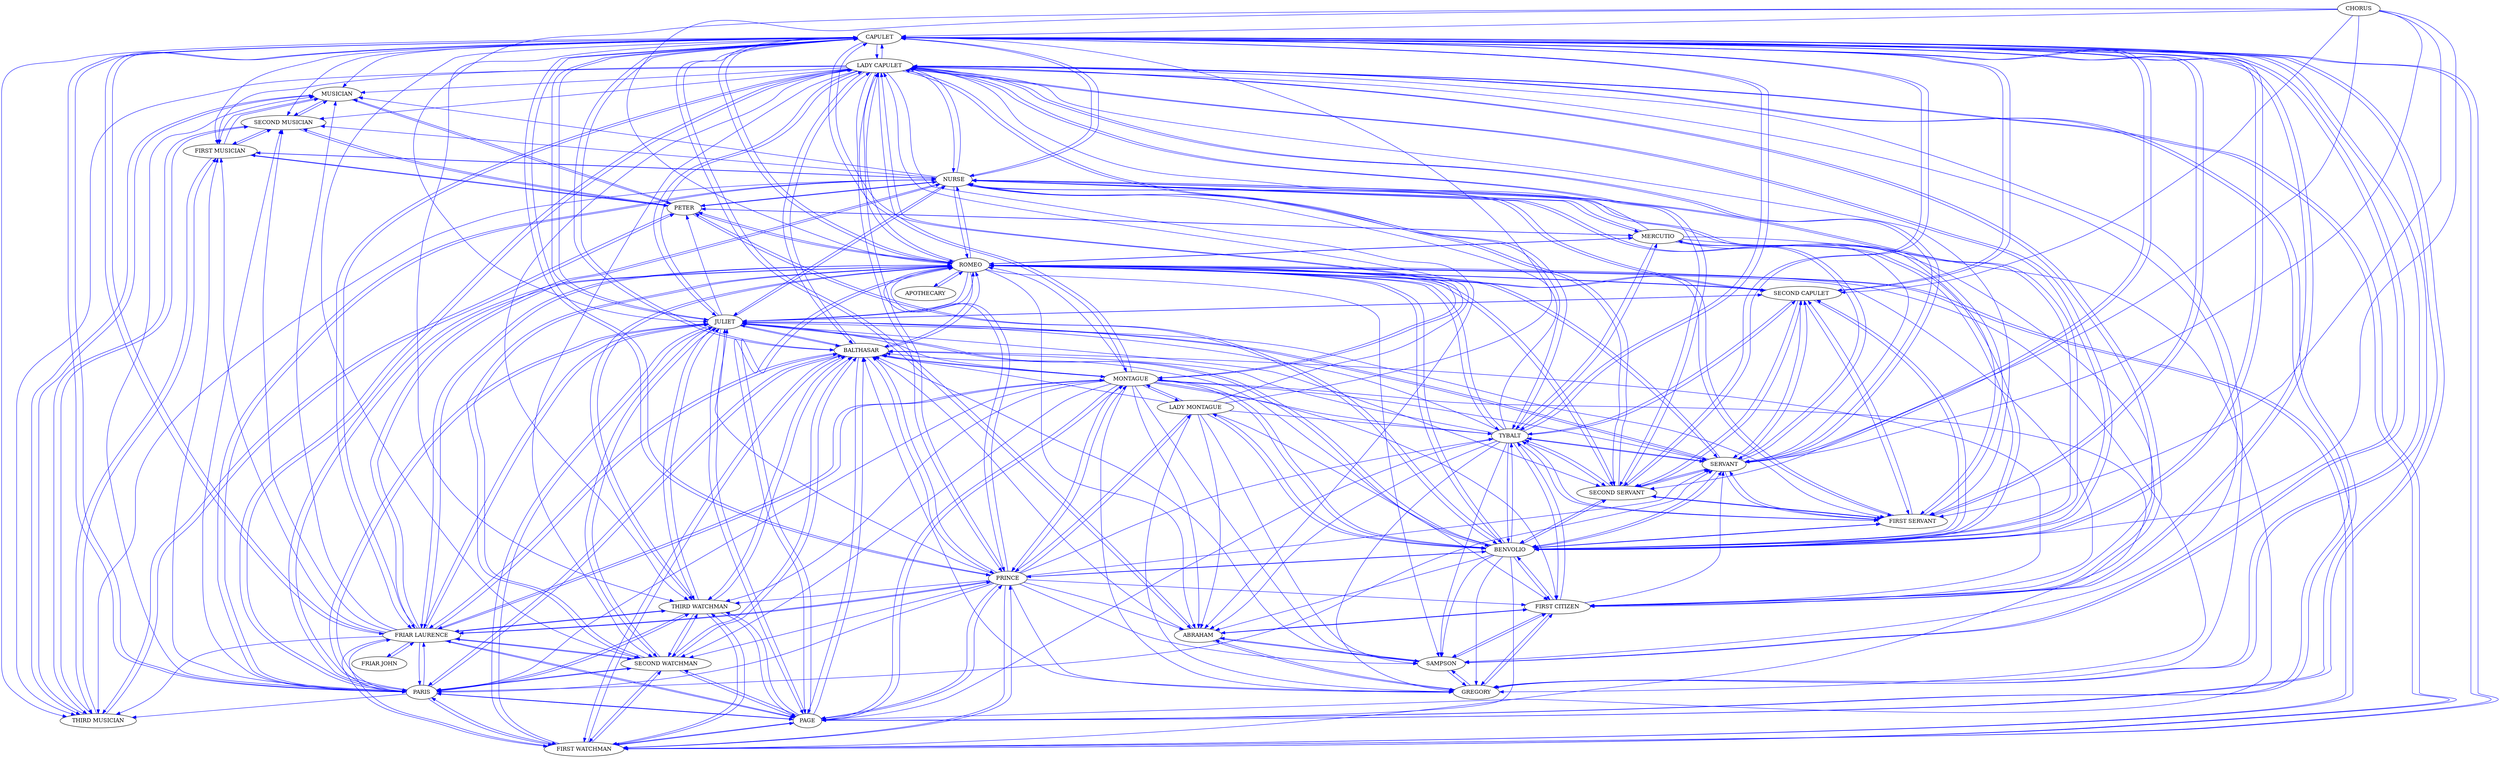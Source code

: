 strict digraph  {
	CAPULET -> "LADY CAPULET"	 [color=blue,
		weight=168];
	CAPULET -> GREGORY	 [color=blue,
		weight=3];
	CAPULET -> "FRIAR LAURENCE"	 [color=blue,
		weight=30];
	CAPULET -> "SECOND WATCHMAN"	 [color=blue,
		weight=10];
	CAPULET -> "FIRST WATCHMAN"	 [color=blue,
		weight=10];
	CAPULET -> SAMPSON	 [color=blue,
		weight=3];
	CAPULET -> NURSE	 [color=blue,
		weight=171];
	CAPULET -> PAGE	 [color=blue,
		weight=10];
	CAPULET -> ABRAHAM	 [color=blue,
		weight=3];
	CAPULET -> "SECOND MUSICIAN"	 [color=blue,
		weight=28];
	CAPULET -> PRINCE	 [color=blue,
		weight=10];
	CAPULET -> PARIS	 [color=blue,
		weight=95];
	CAPULET -> "THIRD WATCHMAN"	 [color=blue,
		weight=10];
	CAPULET -> BENVOLIO	 [color=blue,
		weight=59];
	CAPULET -> "FIRST CITIZEN"	 [color=blue,
		weight=3];
	CAPULET -> "FIRST MUSICIAN"	 [color=blue,
		weight=28];
	CAPULET -> "FIRST SERVANT"	 [color=blue,
		weight=67];
	CAPULET -> "SECOND SERVANT"	 [color=blue,
		weight=72];
	CAPULET -> TYBALT	 [color=blue,
		weight=52];
	CAPULET -> SERVANT	 [color=blue,
		weight=90];
	CAPULET -> BALTHASAR	 [color=blue,
		weight=13];
	CAPULET -> MONTAGUE	 [color=blue,
		weight=5];
	CAPULET -> JULIET	 [color=blue,
		weight=139];
	CAPULET -> "SECOND CAPULET"	 [color=blue,
		weight=56];
	CAPULET -> ROMEO	 [color=blue,
		weight=66];
	CAPULET -> "THIRD MUSICIAN"	 [color=blue,
		weight=28];
	CAPULET -> MUSICIAN	 [color=blue,
		weight=20];
	"LADY CAPULET" -> CAPULET	 [color=blue,
		weight=36];
	"LADY CAPULET" -> GREGORY	 [color=blue,
		weight=1];
	"LADY CAPULET" -> "FRIAR LAURENCE"	 [color=blue,
		weight=11];
	"LADY CAPULET" -> "SECOND WATCHMAN"	 [color=blue,
		weight=5];
	"LADY CAPULET" -> "FIRST WATCHMAN"	 [color=blue,
		weight=5];
	"LADY CAPULET" -> SAMPSON	 [color=blue,
		weight=1];
	"LADY CAPULET" -> NURSE	 [color=blue,
		weight=94];
	"LADY CAPULET" -> PAGE	 [color=blue,
		weight=5];
	"LADY CAPULET" -> ABRAHAM	 [color=blue,
		weight=1];
	"LADY CAPULET" -> "SECOND MUSICIAN"	 [color=blue,
		weight=13];
	"LADY CAPULET" -> PRINCE	 [color=blue,
		weight=16];
	"LADY CAPULET" -> PARIS	 [color=blue,
		weight=13];
	"LADY CAPULET" -> "THIRD WATCHMAN"	 [color=blue,
		weight=5];
	"LADY CAPULET" -> BENVOLIO	 [color=blue,
		weight=12];
	"LADY CAPULET" -> "FIRST CITIZEN"	 [color=blue,
		weight=12];
	"LADY CAPULET" -> "FIRST MUSICIAN"	 [color=blue,
		weight=13];
	"LADY CAPULET" -> "FIRST SERVANT"	 [color=blue,
		weight=3];
	"LADY CAPULET" -> "SECOND SERVANT"	 [color=blue,
		weight=3];
	"LADY CAPULET" -> TYBALT	 [color=blue,
		weight=12];
	"LADY CAPULET" -> SERVANT	 [color=blue,
		weight=12];
	"LADY CAPULET" -> BALTHASAR	 [color=blue,
		weight=6];
	"LADY CAPULET" -> MONTAGUE	 [color=blue,
		weight=11];
	"LADY CAPULET" -> JULIET	 [color=blue,
		weight=82];
	"LADY CAPULET" -> ROMEO	 [color=blue,
		weight=5];
	"LADY CAPULET" -> "THIRD MUSICIAN"	 [color=blue,
		weight=13];
	"LADY CAPULET" -> MUSICIAN	 [color=blue,
		weight=6];
	CHORUS -> CAPULET	 [color=blue,
		weight=14];
	CHORUS -> BENVOLIO	 [color=blue,
		weight=14];
	CHORUS -> "FIRST SERVANT"	 [color=blue,
		weight=14];
	CHORUS -> "SECOND SERVANT"	 [color=blue,
		weight=14];
	CHORUS -> SERVANT	 [color=blue,
		weight=14];
	CHORUS -> JULIET	 [color=blue,
		weight=14];
	CHORUS -> "SECOND CAPULET"	 [color=blue,
		weight=14];
	CHORUS -> ROMEO	 [color=blue,
		weight=14];
	GREGORY -> CAPULET	 [color=blue,
		weight=20];
	GREGORY -> SAMPSON	 [color=blue,
		weight=20];
	GREGORY -> ABRAHAM	 [color=blue,
		weight=3];
	GREGORY -> "FIRST CITIZEN"	 [color=blue,
		weight=20];
	GREGORY -> BALTHASAR	 [color=blue,
		weight=3];
	MERCUTIO -> "LADY CAPULET"	 [color=blue,
		weight=66];
	MERCUTIO -> PETER	 [color=blue,
		weight=21];
	MERCUTIO -> NURSE	 [color=blue,
		weight=21];
	MERCUTIO -> PAGE	 [color=blue,
		weight=53];
	MERCUTIO -> BENVOLIO	 [color=blue,
		weight=261];
	MERCUTIO -> "FIRST CITIZEN"	 [color=blue,
		weight=66];
	MERCUTIO -> TYBALT	 [color=blue,
		weight=40];
	MERCUTIO -> SERVANT	 [color=blue,
		weight=66];
	MERCUTIO -> ROMEO	 [color=blue,
		weight=197];
	PETER -> MERCUTIO	 [color=blue,
		weight=1];
	PETER -> NURSE	 [color=blue,
		weight=6];
	PETER -> "SECOND MUSICIAN"	 [color=blue,
		weight=27];
	PETER -> BENVOLIO	 [color=blue,
		weight=1];
	PETER -> "FIRST MUSICIAN"	 [color=blue,
		weight=27];
	PETER -> ROMEO	 [color=blue,
		weight=5];
	PETER -> "THIRD MUSICIAN"	 [color=blue,
		weight=27];
	PETER -> MUSICIAN	 [color=blue,
		weight=27];
	"FRIAR LAURENCE" -> CAPULET	 [color=blue,
		weight=71];
	"FRIAR LAURENCE" -> "LADY CAPULET"	 [color=blue,
		weight=71];
	"FRIAR LAURENCE" -> "SECOND WATCHMAN"	 [color=blue,
		weight=76];
	"FRIAR LAURENCE" -> "FIRST WATCHMAN"	 [color=blue,
		weight=76];
	"FRIAR LAURENCE" -> NURSE	 [color=blue,
		weight=105];
	"FRIAR LAURENCE" -> PAGE	 [color=blue,
		weight=76];
	"FRIAR LAURENCE" -> "SECOND MUSICIAN"	 [color=blue,
		weight=25];
	"FRIAR LAURENCE" -> PRINCE	 [color=blue,
		weight=46];
	"FRIAR LAURENCE" -> PARIS	 [color=blue,
		weight=109];
	"FRIAR LAURENCE" -> "THIRD WATCHMAN"	 [color=blue,
		weight=76];
	"FRIAR LAURENCE" -> "FRIAR JOHN"	 [color=blue,
		weight=10];
	"FRIAR LAURENCE" -> "FIRST MUSICIAN"	 [color=blue,
		weight=25];
	"FRIAR LAURENCE" -> BALTHASAR	 [color=blue,
		weight=76];
	"FRIAR LAURENCE" -> MONTAGUE	 [color=blue,
		weight=46];
	"FRIAR LAURENCE" -> JULIET	 [color=blue,
		weight=136];
	"FRIAR LAURENCE" -> ROMEO	 [color=blue,
		weight=220];
	"FRIAR LAURENCE" -> "THIRD MUSICIAN"	 [color=blue,
		weight=25];
	"FRIAR LAURENCE" -> MUSICIAN	 [color=blue,
		weight=25];
	"SECOND WATCHMAN" -> "FRIAR LAURENCE"	 [color=blue,
		weight=1];
	"SECOND WATCHMAN" -> "FIRST WATCHMAN"	 [color=blue,
		weight=1];
	"SECOND WATCHMAN" -> PAGE	 [color=blue,
		weight=1];
	"SECOND WATCHMAN" -> PARIS	 [color=blue,
		weight=1];
	"SECOND WATCHMAN" -> "THIRD WATCHMAN"	 [color=blue,
		weight=1];
	"SECOND WATCHMAN" -> BALTHASAR	 [color=blue,
		weight=1];
	"SECOND WATCHMAN" -> JULIET	 [color=blue,
		weight=1];
	"SECOND WATCHMAN" -> ROMEO	 [color=blue,
		weight=1];
	"FIRST WATCHMAN" -> CAPULET	 [color=blue,
		weight=6];
	"FIRST WATCHMAN" -> "LADY CAPULET"	 [color=blue,
		weight=6];
	"FIRST WATCHMAN" -> "FRIAR LAURENCE"	 [color=blue,
		weight=19];
	"FIRST WATCHMAN" -> "SECOND WATCHMAN"	 [color=blue,
		weight=19];
	"FIRST WATCHMAN" -> PAGE	 [color=blue,
		weight=19];
	"FIRST WATCHMAN" -> PRINCE	 [color=blue,
		weight=6];
	"FIRST WATCHMAN" -> PARIS	 [color=blue,
		weight=19];
	"FIRST WATCHMAN" -> "THIRD WATCHMAN"	 [color=blue,
		weight=19];
	"FIRST WATCHMAN" -> BALTHASAR	 [color=blue,
		weight=19];
	"FIRST WATCHMAN" -> JULIET	 [color=blue,
		weight=19];
	"FIRST WATCHMAN" -> ROMEO	 [color=blue,
		weight=19];
	SAMPSON -> CAPULET	 [color=blue,
		weight=31];
	SAMPSON -> GREGORY	 [color=blue,
		weight=31];
	SAMPSON -> ABRAHAM	 [color=blue,
		weight=9];
	SAMPSON -> "FIRST CITIZEN"	 [color=blue,
		weight=31];
	SAMPSON -> BALTHASAR	 [color=blue,
		weight=9];
	NURSE -> CAPULET	 [color=blue,
		weight=32];
	NURSE -> "LADY CAPULET"	 [color=blue,
		weight=84];
	NURSE -> MERCUTIO	 [color=blue,
		weight=11];
	NURSE -> PETER	 [color=blue,
		weight=56];
	NURSE -> "FRIAR LAURENCE"	 [color=blue,
		weight=28];
	NURSE -> "SECOND MUSICIAN"	 [color=blue,
		weight=28];
	NURSE -> PARIS	 [color=blue,
		weight=6];
	NURSE -> BENVOLIO	 [color=blue,
		weight=26];
	NURSE -> "FIRST MUSICIAN"	 [color=blue,
		weight=28];
	NURSE -> "FIRST SERVANT"	 [color=blue,
		weight=19];
	NURSE -> "SECOND SERVANT"	 [color=blue,
		weight=19];
	NURSE -> SERVANT	 [color=blue,
		weight=15];
	NURSE -> JULIET	 [color=blue,
		weight=167];
	NURSE -> "SECOND CAPULET"	 [color=blue,
		weight=15];
	NURSE -> ROMEO	 [color=blue,
		weight=95];
	NURSE -> "THIRD MUSICIAN"	 [color=blue,
		weight=28];
	NURSE -> MUSICIAN	 [color=blue,
		weight=8];
	PAGE -> CAPULET	 [color=blue,
		weight=5];
	PAGE -> "LADY CAPULET"	 [color=blue,
		weight=5];
	PAGE -> "FRIAR LAURENCE"	 [color=blue,
		weight=6];
	PAGE -> "SECOND WATCHMAN"	 [color=blue,
		weight=9];
	PAGE -> "FIRST WATCHMAN"	 [color=blue,
		weight=9];
	PAGE -> PRINCE	 [color=blue,
		weight=5];
	PAGE -> PARIS	 [color=blue,
		weight=9];
	PAGE -> "THIRD WATCHMAN"	 [color=blue,
		weight=9];
	PAGE -> BALTHASAR	 [color=blue,
		weight=7];
	PAGE -> MONTAGUE	 [color=blue,
		weight=5];
	PAGE -> JULIET	 [color=blue,
		weight=9];
	PAGE -> ROMEO	 [color=blue,
		weight=7];
	ABRAHAM -> CAPULET	 [color=blue,
		weight=5];
	ABRAHAM -> GREGORY	 [color=blue,
		weight=5];
	ABRAHAM -> SAMPSON	 [color=blue,
		weight=5];
	ABRAHAM -> "FIRST CITIZEN"	 [color=blue,
		weight=5];
	ABRAHAM -> BALTHASAR	 [color=blue,
		weight=5];
	"SECOND MUSICIAN" -> PETER	 [color=blue,
		weight=2];
	"SECOND MUSICIAN" -> "FIRST MUSICIAN"	 [color=blue,
		weight=4];
	"SECOND MUSICIAN" -> "THIRD MUSICIAN"	 [color=blue,
		weight=4];
	"SECOND MUSICIAN" -> MUSICIAN	 [color=blue,
		weight=4];
	PRINCE -> CAPULET	 [color=blue,
		weight=74];
	PRINCE -> "LADY CAPULET"	 [color=blue,
		weight=74];
	PRINCE -> GREGORY	 [color=blue,
		weight=23];
	PRINCE -> "FRIAR LAURENCE"	 [color=blue,
		weight=37];
	PRINCE -> "SECOND WATCHMAN"	 [color=blue,
		weight=37];
	PRINCE -> "FIRST WATCHMAN"	 [color=blue,
		weight=37];
	PRINCE -> SAMPSON	 [color=blue,
		weight=23];
	PRINCE -> PAGE	 [color=blue,
		weight=37];
	PRINCE -> ABRAHAM	 [color=blue,
		weight=23];
	PRINCE -> PARIS	 [color=blue,
		weight=37];
	PRINCE -> "THIRD WATCHMAN"	 [color=blue,
		weight=37];
	PRINCE -> BENVOLIO	 [color=blue,
		weight=39];
	PRINCE -> "FIRST CITIZEN"	 [color=blue,
		weight=39];
	PRINCE -> TYBALT	 [color=blue,
		weight=39];
	PRINCE -> SERVANT	 [color=blue,
		weight=16];
	PRINCE -> BALTHASAR	 [color=blue,
		weight=60];
	PRINCE -> MONTAGUE	 [color=blue,
		weight=72];
	PRINCE -> JULIET	 [color=blue,
		weight=37];
	PRINCE -> ROMEO	 [color=blue,
		weight=37];
	PRINCE -> "LADY MONTAGUE"	 [color=blue,
		weight=23];
	PARIS -> CAPULET	 [color=blue,
		weight=14];
	PARIS -> "LADY CAPULET"	 [color=blue,
		weight=10];
	PARIS -> "FRIAR LAURENCE"	 [color=blue,
		weight=29];
	PARIS -> "SECOND WATCHMAN"	 [color=blue,
		weight=33];
	PARIS -> "FIRST WATCHMAN"	 [color=blue,
		weight=33];
	PARIS -> NURSE	 [color=blue,
		weight=6];
	PARIS -> PAGE	 [color=blue,
		weight=33];
	PARIS -> "SECOND MUSICIAN"	 [color=blue,
		weight=6];
	PARIS -> "THIRD WATCHMAN"	 [color=blue,
		weight=33];
	PARIS -> "FIRST MUSICIAN"	 [color=blue,
		weight=6];
	PARIS -> SERVANT	 [color=blue,
		weight=4];
	PARIS -> BALTHASAR	 [color=blue,
		weight=14];
	PARIS -> JULIET	 [color=blue,
		weight=44];
	PARIS -> ROMEO	 [color=blue,
		weight=14];
	PARIS -> "THIRD MUSICIAN"	 [color=blue,
		weight=6];
	PARIS -> MUSICIAN	 [color=blue,
		weight=6];
	"THIRD WATCHMAN" -> "FRIAR LAURENCE"	 [color=blue,
		weight=3];
	"THIRD WATCHMAN" -> "SECOND WATCHMAN"	 [color=blue,
		weight=3];
	"THIRD WATCHMAN" -> "FIRST WATCHMAN"	 [color=blue,
		weight=3];
	"THIRD WATCHMAN" -> PAGE	 [color=blue,
		weight=3];
	"THIRD WATCHMAN" -> PARIS	 [color=blue,
		weight=3];
	"THIRD WATCHMAN" -> BALTHASAR	 [color=blue,
		weight=3];
	"THIRD WATCHMAN" -> JULIET	 [color=blue,
		weight=3];
	"THIRD WATCHMAN" -> ROMEO	 [color=blue,
		weight=3];
	BENVOLIO -> CAPULET	 [color=blue,
		weight=81];
	BENVOLIO -> "LADY CAPULET"	 [color=blue,
		weight=100];
	BENVOLIO -> GREGORY	 [color=blue,
		weight=51];
	BENVOLIO -> MERCUTIO	 [color=blue,
		weight=49];
	BENVOLIO -> PETER	 [color=blue,
		weight=2];
	BENVOLIO -> SAMPSON	 [color=blue,
		weight=51];
	BENVOLIO -> NURSE	 [color=blue,
		weight=3];
	BENVOLIO -> PAGE	 [color=blue,
		weight=14];
	BENVOLIO -> ABRAHAM	 [color=blue,
		weight=51];
	BENVOLIO -> PRINCE	 [color=blue,
		weight=76];
	BENVOLIO -> "FIRST CITIZEN"	 [color=blue,
		weight=104];
	BENVOLIO -> "FIRST SERVANT"	 [color=blue,
		weight=1];
	BENVOLIO -> "SECOND SERVANT"	 [color=blue,
		weight=1];
	BENVOLIO -> TYBALT	 [color=blue,
		weight=93];
	BENVOLIO -> SERVANT	 [color=blue,
		weight=62];
	BENVOLIO -> BALTHASAR	 [color=blue,
		weight=51];
	BENVOLIO -> MONTAGUE	 [color=blue,
		weight=55];
	BENVOLIO -> JULIET	 [color=blue,
		weight=1];
	BENVOLIO -> "SECOND CAPULET"	 [color=blue,
		weight=1];
	BENVOLIO -> ROMEO	 [color=blue,
		weight=81];
	BENVOLIO -> "LADY MONTAGUE"	 [color=blue,
		weight=26];
	"FRIAR JOHN" -> "FRIAR LAURENCE"	 [color=blue,
		weight=12];
	"FIRST CITIZEN" -> CAPULET	 [color=blue,
		weight=2];
	"FIRST CITIZEN" -> "LADY CAPULET"	 [color=blue,
		weight=4];
	"FIRST CITIZEN" -> GREGORY	 [color=blue,
		weight=2];
	"FIRST CITIZEN" -> SAMPSON	 [color=blue,
		weight=2];
	"FIRST CITIZEN" -> ABRAHAM	 [color=blue,
		weight=2];
	"FIRST CITIZEN" -> BENVOLIO	 [color=blue,
		weight=6];
	"FIRST CITIZEN" -> TYBALT	 [color=blue,
		weight=6];
	"FIRST CITIZEN" -> SERVANT	 [color=blue,
		weight=4];
	"FIRST CITIZEN" -> BALTHASAR	 [color=blue,
		weight=2];
	"FIRST MUSICIAN" -> PETER	 [color=blue,
		weight=6];
	"FIRST MUSICIAN" -> NURSE	 [color=blue,
		weight=1];
	"FIRST MUSICIAN" -> "SECOND MUSICIAN"	 [color=blue,
		weight=9];
	"FIRST MUSICIAN" -> "THIRD MUSICIAN"	 [color=blue,
		weight=9];
	"FIRST MUSICIAN" -> MUSICIAN	 [color=blue,
		weight=9];
	"FIRST SERVANT" -> CAPULET	 [color=blue,
		weight=1];
	"FIRST SERVANT" -> NURSE	 [color=blue,
		weight=9];
	"FIRST SERVANT" -> BENVOLIO	 [color=blue,
		weight=9];
	"FIRST SERVANT" -> "SECOND SERVANT"	 [color=blue,
		weight=10];
	"FIRST SERVANT" -> TYBALT	 [color=blue,
		weight=9];
	"FIRST SERVANT" -> SERVANT	 [color=blue,
		weight=9];
	"FIRST SERVANT" -> "SECOND CAPULET"	 [color=blue,
		weight=9];
	"FIRST SERVANT" -> ROMEO	 [color=blue,
		weight=9];
	"SECOND SERVANT" -> CAPULET	 [color=blue,
		weight=7];
	"SECOND SERVANT" -> "LADY CAPULET"	 [color=blue,
		weight=5];
	"SECOND SERVANT" -> NURSE	 [color=blue,
		weight=10];
	"SECOND SERVANT" -> BENVOLIO	 [color=blue,
		weight=5];
	"SECOND SERVANT" -> "FIRST SERVANT"	 [color=blue,
		weight=5];
	"SECOND SERVANT" -> TYBALT	 [color=blue,
		weight=5];
	"SECOND SERVANT" -> SERVANT	 [color=blue,
		weight=5];
	"SECOND SERVANT" -> "SECOND CAPULET"	 [color=blue,
		weight=5];
	"SECOND SERVANT" -> ROMEO	 [color=blue,
		weight=5];
	TYBALT -> CAPULET	 [color=blue,
		weight=22];
	TYBALT -> "LADY CAPULET"	 [color=blue,
		weight=14];
	TYBALT -> GREGORY	 [color=blue,
		weight=5];
	TYBALT -> MERCUTIO	 [color=blue,
		weight=12];
	TYBALT -> SAMPSON	 [color=blue,
		weight=5];
	TYBALT -> NURSE	 [color=blue,
		weight=17];
	TYBALT -> PAGE	 [color=blue,
		weight=12];
	TYBALT -> ABRAHAM	 [color=blue,
		weight=5];
	TYBALT -> BENVOLIO	 [color=blue,
		weight=36];
	TYBALT -> "FIRST CITIZEN"	 [color=blue,
		weight=19];
	TYBALT -> "FIRST SERVANT"	 [color=blue,
		weight=17];
	TYBALT -> "SECOND SERVANT"	 [color=blue,
		weight=17];
	TYBALT -> SERVANT	 [color=blue,
		weight=31];
	TYBALT -> BALTHASAR	 [color=blue,
		weight=5];
	TYBALT -> JULIET	 [color=blue,
		weight=17];
	TYBALT -> "SECOND CAPULET"	 [color=blue,
		weight=17];
	TYBALT -> ROMEO	 [color=blue,
		weight=26];
	SERVANT -> CAPULET	 [color=blue,
		weight=1];
	SERVANT -> "LADY CAPULET"	 [color=blue,
		weight=4];
	SERVANT -> NURSE	 [color=blue,
		weight=5];
	SERVANT -> BENVOLIO	 [color=blue,
		weight=12];
	SERVANT -> "FIRST SERVANT"	 [color=blue,
		weight=1];
	SERVANT -> "SECOND SERVANT"	 [color=blue,
		weight=1];
	SERVANT -> TYBALT	 [color=blue,
		weight=1];
	SERVANT -> JULIET	 [color=blue,
		weight=5];
	SERVANT -> "SECOND CAPULET"	 [color=blue,
		weight=1];
	SERVANT -> ROMEO	 [color=blue,
		weight=12];
	BALTHASAR -> CAPULET	 [color=blue,
		weight=6];
	BALTHASAR -> "LADY CAPULET"	 [color=blue,
		weight=6];
	BALTHASAR -> "FRIAR LAURENCE"	 [color=blue,
		weight=18];
	BALTHASAR -> "SECOND WATCHMAN"	 [color=blue,
		weight=21];
	BALTHASAR -> "FIRST WATCHMAN"	 [color=blue,
		weight=21];
	BALTHASAR -> PAGE	 [color=blue,
		weight=21];
	BALTHASAR -> PRINCE	 [color=blue,
		weight=6];
	BALTHASAR -> PARIS	 [color=blue,
		weight=21];
	BALTHASAR -> "THIRD WATCHMAN"	 [color=blue,
		weight=21];
	BALTHASAR -> MONTAGUE	 [color=blue,
		weight=6];
	BALTHASAR -> JULIET	 [color=blue,
		weight=21];
	BALTHASAR -> ROMEO	 [color=blue,
		weight=32];
	MONTAGUE -> CAPULET	 [color=blue,
		weight=41];
	MONTAGUE -> "LADY CAPULET"	 [color=blue,
		weight=41];
	MONTAGUE -> GREGORY	 [color=blue,
		weight=28];
	MONTAGUE -> "FRIAR LAURENCE"	 [color=blue,
		weight=10];
	MONTAGUE -> "SECOND WATCHMAN"	 [color=blue,
		weight=10];
	MONTAGUE -> "FIRST WATCHMAN"	 [color=blue,
		weight=10];
	MONTAGUE -> SAMPSON	 [color=blue,
		weight=28];
	MONTAGUE -> PAGE	 [color=blue,
		weight=10];
	MONTAGUE -> ABRAHAM	 [color=blue,
		weight=28];
	MONTAGUE -> PRINCE	 [color=blue,
		weight=40];
	MONTAGUE -> PARIS	 [color=blue,
		weight=10];
	MONTAGUE -> "THIRD WATCHMAN"	 [color=blue,
		weight=10];
	MONTAGUE -> BENVOLIO	 [color=blue,
		weight=31];
	MONTAGUE -> "FIRST CITIZEN"	 [color=blue,
		weight=31];
	MONTAGUE -> TYBALT	 [color=blue,
		weight=31];
	MONTAGUE -> SERVANT	 [color=blue,
		weight=3];
	MONTAGUE -> BALTHASAR	 [color=blue,
		weight=38];
	MONTAGUE -> JULIET	 [color=blue,
		weight=10];
	MONTAGUE -> ROMEO	 [color=blue,
		weight=12];
	MONTAGUE -> "LADY MONTAGUE"	 [color=blue,
		weight=28];
	JULIET -> CAPULET	 [color=blue,
		weight=36];
	JULIET -> "LADY CAPULET"	 [color=blue,
		weight=108];
	JULIET -> PETER	 [color=blue,
		weight=2];
	JULIET -> "FRIAR LAURENCE"	 [color=blue,
		weight=69];
	JULIET -> "SECOND WATCHMAN"	 [color=blue,
		weight=14];
	JULIET -> "FIRST WATCHMAN"	 [color=blue,
		weight=14];
	JULIET -> NURSE	 [color=blue,
		weight=351];
	JULIET -> PAGE	 [color=blue,
		weight=14];
	JULIET -> PARIS	 [color=blue,
		weight=27];
	JULIET -> "THIRD WATCHMAN"	 [color=blue,
		weight=14];
	JULIET -> BENVOLIO	 [color=blue,
		weight=19];
	JULIET -> "FIRST SERVANT"	 [color=blue,
		weight=19];
	JULIET -> "SECOND SERVANT"	 [color=blue,
		weight=19];
	JULIET -> SERVANT	 [color=blue,
		weight=19];
	JULIET -> BALTHASAR	 [color=blue,
		weight=14];
	JULIET -> "SECOND CAPULET"	 [color=blue,
		weight=19];
	JULIET -> ROMEO	 [color=blue,
		weight=187];
	"SECOND CAPULET" -> CAPULET	 [color=blue,
		weight=3];
	"SECOND CAPULET" -> NURSE	 [color=blue,
		weight=3];
	"SECOND CAPULET" -> BENVOLIO	 [color=blue,
		weight=3];
	"SECOND CAPULET" -> "FIRST SERVANT"	 [color=blue,
		weight=3];
	"SECOND CAPULET" -> "SECOND SERVANT"	 [color=blue,
		weight=3];
	"SECOND CAPULET" -> TYBALT	 [color=blue,
		weight=3];
	"SECOND CAPULET" -> SERVANT	 [color=blue,
		weight=3];
	"SECOND CAPULET" -> JULIET	 [color=blue,
		weight=3];
	"SECOND CAPULET" -> ROMEO	 [color=blue,
		weight=3];
	ROMEO -> CAPULET	 [color=blue,
		weight=94];
	ROMEO -> "LADY CAPULET"	 [color=blue,
		weight=126];
	ROMEO -> GREGORY	 [color=blue,
		weight=66];
	ROMEO -> MERCUTIO	 [color=blue,
		weight=75];
	ROMEO -> PETER	 [color=blue,
		weight=29];
	ROMEO -> "FRIAR LAURENCE"	 [color=blue,
		weight=107];
	ROMEO -> "SECOND WATCHMAN"	 [color=blue,
		weight=83];
	ROMEO -> "FIRST WATCHMAN"	 [color=blue,
		weight=83];
	ROMEO -> SAMPSON	 [color=blue,
		weight=66];
	ROMEO -> NURSE	 [color=blue,
		weight=219];
	ROMEO -> PAGE	 [color=blue,
		weight=98];
	ROMEO -> ABRAHAM	 [color=blue,
		weight=66];
	ROMEO -> PRINCE	 [color=blue,
		weight=66];
	ROMEO -> PARIS	 [color=blue,
		weight=83];
	ROMEO -> "THIRD WATCHMAN"	 [color=blue,
		weight=83];
	ROMEO -> BENVOLIO	 [color=blue,
		weight=215];
	ROMEO -> "FIRST CITIZEN"	 [color=blue,
		weight=102];
	ROMEO -> "FIRST SERVANT"	 [color=blue,
		weight=28];
	ROMEO -> "SECOND SERVANT"	 [color=blue,
		weight=28];
	ROMEO -> TYBALT	 [color=blue,
		weight=115];
	ROMEO -> SERVANT	 [color=blue,
		weight=83];
	ROMEO -> BALTHASAR	 [color=blue,
		weight=162];
	ROMEO -> JULIET	 [color=blue,
		weight=224];
	ROMEO -> "SECOND CAPULET"	 [color=blue,
		weight=28];
	ROMEO -> APOTHECARY	 [color=blue,
		weight=23];
	APOTHECARY -> ROMEO	 [color=blue,
		weight=7];
	"LADY MONTAGUE" -> CAPULET	 [color=blue,
		weight=3];
	"LADY MONTAGUE" -> "LADY CAPULET"	 [color=blue,
		weight=3];
	"LADY MONTAGUE" -> GREGORY	 [color=blue,
		weight=3];
	"LADY MONTAGUE" -> SAMPSON	 [color=blue,
		weight=3];
	"LADY MONTAGUE" -> ABRAHAM	 [color=blue,
		weight=3];
	"LADY MONTAGUE" -> PRINCE	 [color=blue,
		weight=2];
	"LADY MONTAGUE" -> BENVOLIO	 [color=blue,
		weight=3];
	"LADY MONTAGUE" -> "FIRST CITIZEN"	 [color=blue,
		weight=3];
	"LADY MONTAGUE" -> TYBALT	 [color=blue,
		weight=3];
	"LADY MONTAGUE" -> BALTHASAR	 [color=blue,
		weight=3];
	"LADY MONTAGUE" -> MONTAGUE	 [color=blue,
		weight=3];
	"THIRD MUSICIAN" -> PETER	 [color=blue,
		weight=1];
	"THIRD MUSICIAN" -> "SECOND MUSICIAN"	 [color=blue,
		weight=1];
	"THIRD MUSICIAN" -> "FIRST MUSICIAN"	 [color=blue,
		weight=1];
	"THIRD MUSICIAN" -> MUSICIAN	 [color=blue,
		weight=1];
	MUSICIAN -> PETER	 [color=blue,
		weight=1];
	MUSICIAN -> "SECOND MUSICIAN"	 [color=blue,
		weight=1];
	MUSICIAN -> "FIRST MUSICIAN"	 [color=blue,
		weight=1];
	MUSICIAN -> "THIRD MUSICIAN"	 [color=blue,
		weight=1];
}
